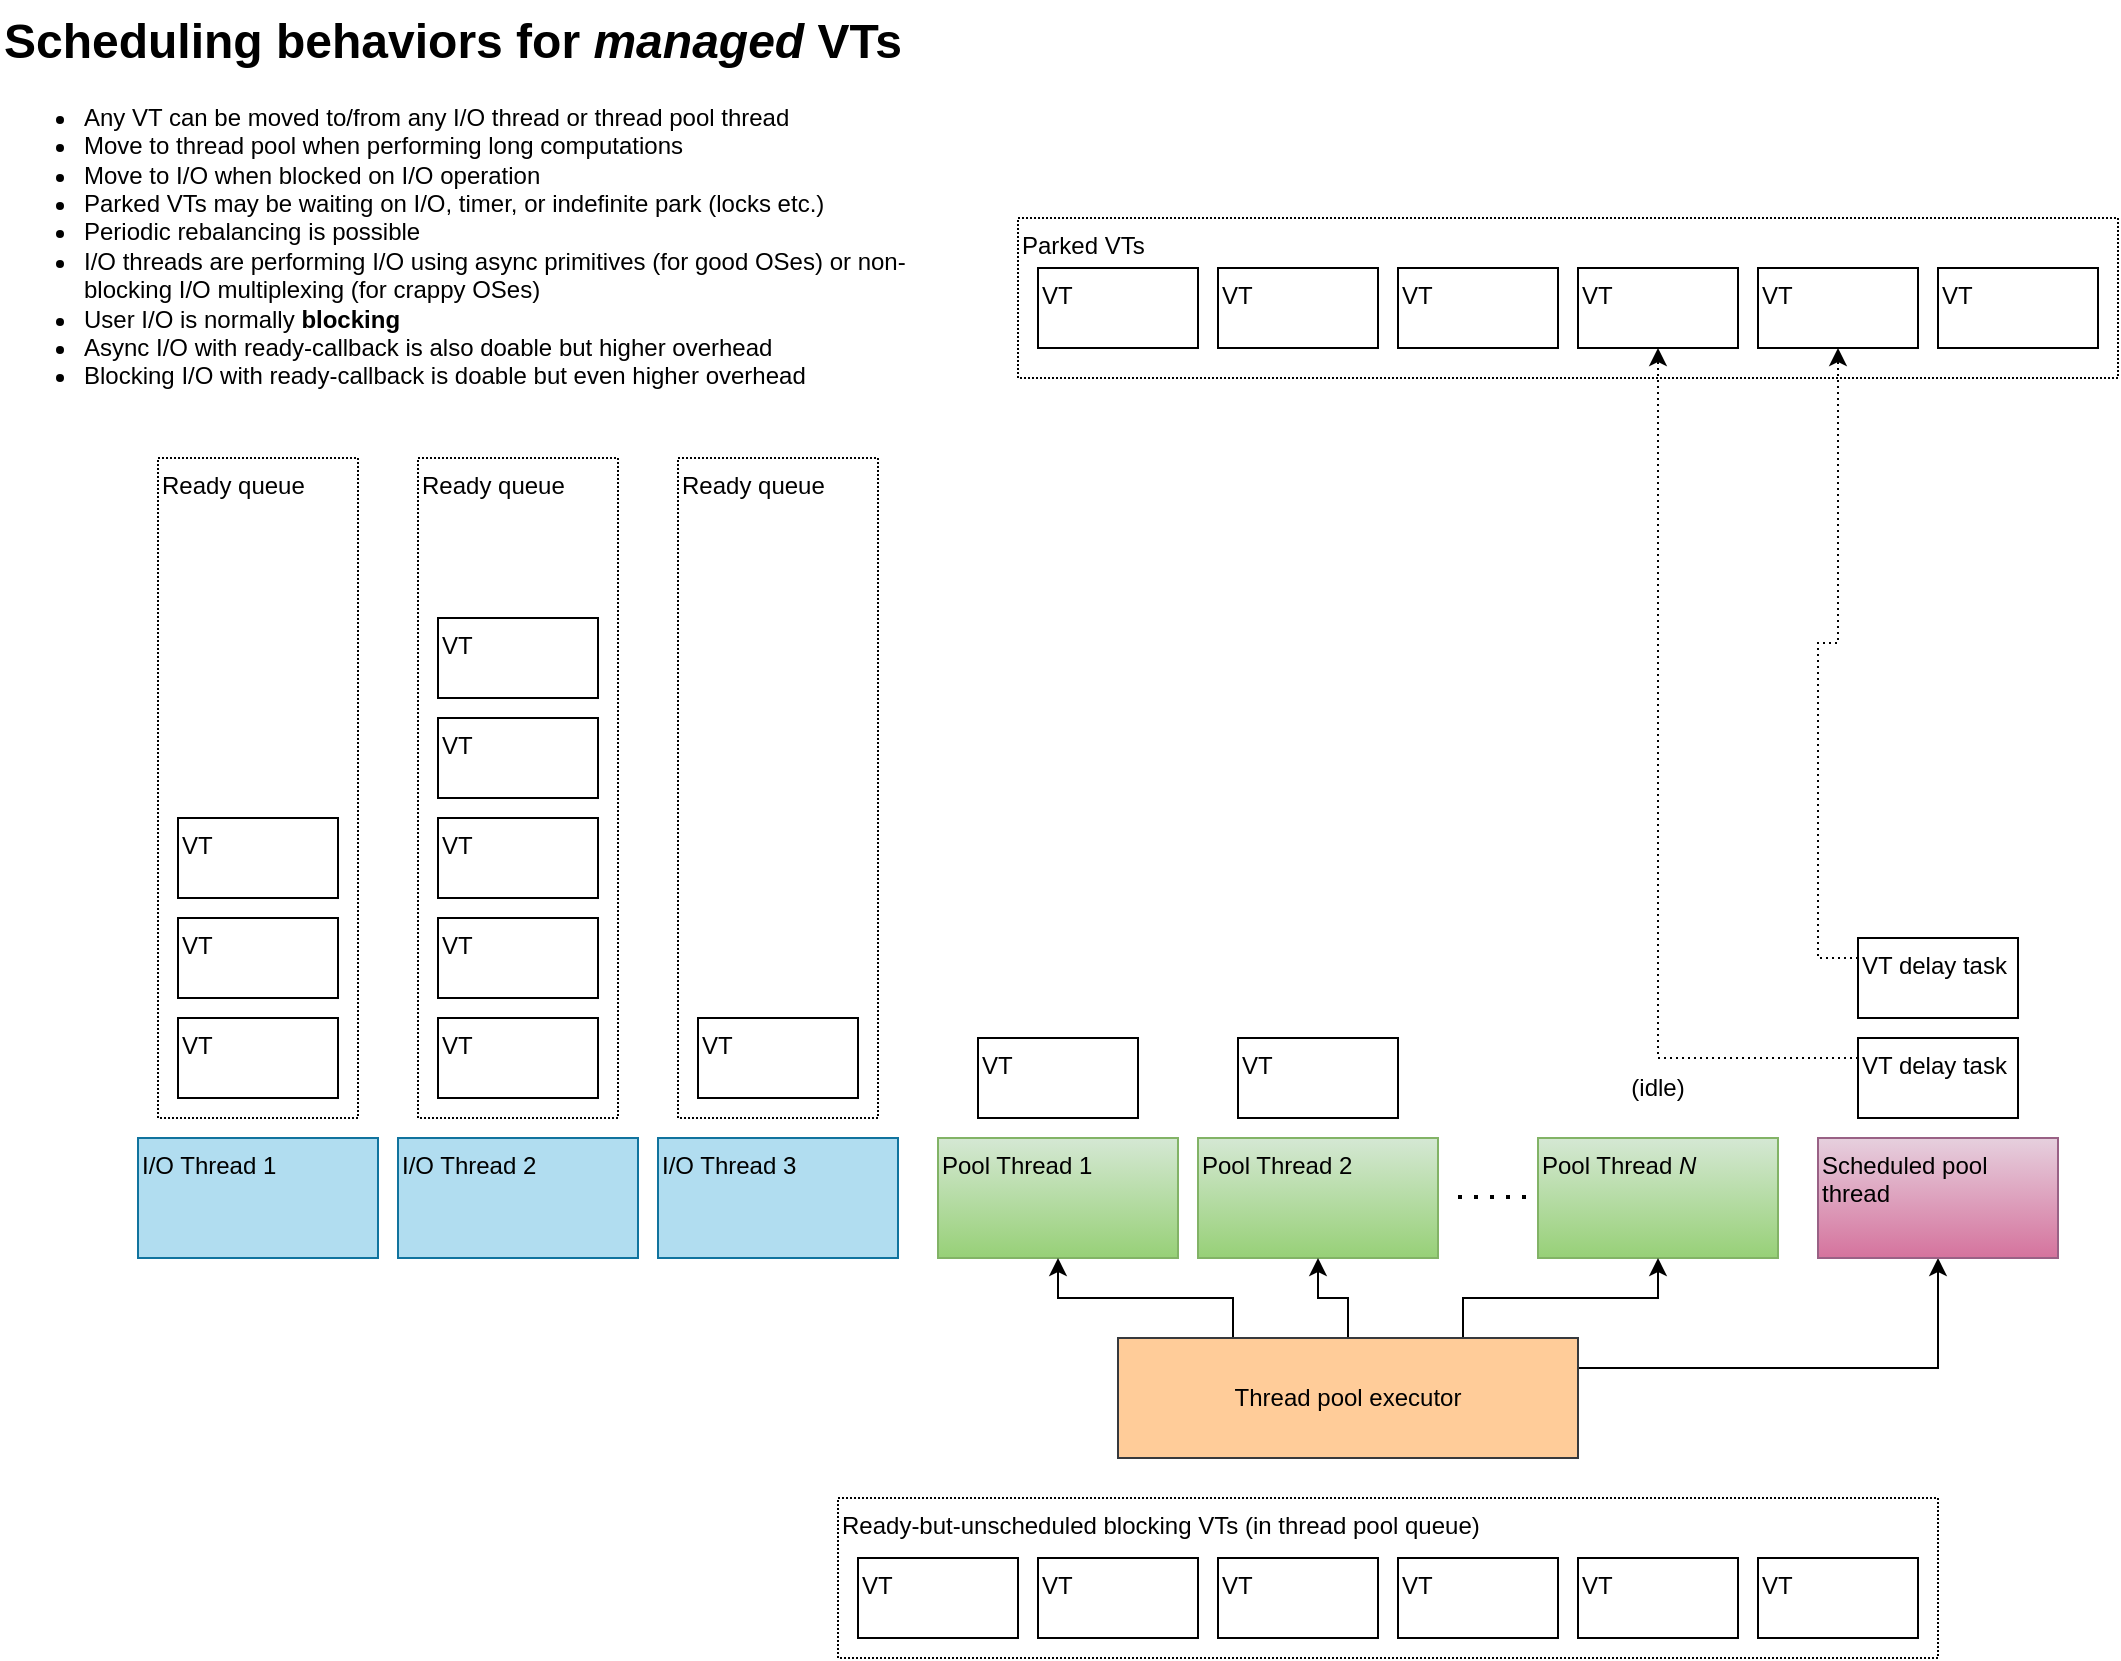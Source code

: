 <mxfile version="24.8.9">
  <diagram name="Page-1" id="0tlzPtYyGlVCA5kzO2vZ">
    <mxGraphModel dx="1380" dy="872" grid="1" gridSize="10" guides="1" tooltips="1" connect="1" arrows="1" fold="1" page="1" pageScale="1" pageWidth="1100" pageHeight="850" math="0" shadow="0">
      <root>
        <mxCell id="0" />
        <mxCell id="1" parent="0" />
        <mxCell id="18TU8dsRocirDvy_gIQX-46" value="Ready queue" style="rounded=0;whiteSpace=wrap;html=1;fillColor=none;align=left;verticalAlign=top;dashed=1;dashPattern=1 1;" vertex="1" parent="1">
          <mxGeometry x="350" y="240" width="100" height="330" as="geometry" />
        </mxCell>
        <mxCell id="18TU8dsRocirDvy_gIQX-43" value="Ready queue" style="rounded=0;whiteSpace=wrap;html=1;fillColor=none;align=left;verticalAlign=top;dashed=1;dashPattern=1 1;" vertex="1" parent="1">
          <mxGeometry x="90" y="240" width="100" height="330" as="geometry" />
        </mxCell>
        <mxCell id="18TU8dsRocirDvy_gIQX-44" value="Ready queue" style="rounded=0;whiteSpace=wrap;html=1;fillColor=none;align=left;verticalAlign=top;dashed=1;dashPattern=1 1;" vertex="1" parent="1">
          <mxGeometry x="220" y="240" width="100" height="330" as="geometry" />
        </mxCell>
        <mxCell id="18TU8dsRocirDvy_gIQX-34" value="Ready-but-unscheduled blocking VTs (in thread pool queue)" style="rounded=0;whiteSpace=wrap;html=1;fillColor=none;align=left;verticalAlign=top;dashed=1;dashPattern=1 1;" vertex="1" parent="1">
          <mxGeometry x="430" y="760" width="550" height="80" as="geometry" />
        </mxCell>
        <mxCell id="18TU8dsRocirDvy_gIQX-1" value="VT" style="rounded=0;whiteSpace=wrap;html=1;fillColor=none;align=left;verticalAlign=top;" vertex="1" parent="1">
          <mxGeometry x="100" y="420" width="80" height="40" as="geometry" />
        </mxCell>
        <mxCell id="18TU8dsRocirDvy_gIQX-2" value="VT" style="rounded=0;whiteSpace=wrap;html=1;fillColor=none;align=left;verticalAlign=top;" vertex="1" parent="1">
          <mxGeometry x="100" y="470" width="80" height="40" as="geometry" />
        </mxCell>
        <mxCell id="18TU8dsRocirDvy_gIQX-3" value="VT" style="rounded=0;whiteSpace=wrap;html=1;fillColor=none;align=left;verticalAlign=top;" vertex="1" parent="1">
          <mxGeometry x="100" y="520" width="80" height="40" as="geometry" />
        </mxCell>
        <mxCell id="18TU8dsRocirDvy_gIQX-4" value="I/O Thread 1" style="rounded=0;whiteSpace=wrap;html=1;align=left;verticalAlign=top;fillColor=#b1ddf0;strokeColor=#10739e;" vertex="1" parent="1">
          <mxGeometry x="80" y="580" width="120" height="60" as="geometry" />
        </mxCell>
        <mxCell id="18TU8dsRocirDvy_gIQX-5" value="I/O Thread 2" style="rounded=0;whiteSpace=wrap;html=1;align=left;verticalAlign=top;fillColor=#b1ddf0;strokeColor=#10739e;" vertex="1" parent="1">
          <mxGeometry x="210" y="580" width="120" height="60" as="geometry" />
        </mxCell>
        <mxCell id="18TU8dsRocirDvy_gIQX-6" value="I/O Thread 3" style="rounded=0;whiteSpace=wrap;html=1;align=left;verticalAlign=top;fillColor=#b1ddf0;strokeColor=#10739e;" vertex="1" parent="1">
          <mxGeometry x="340" y="580" width="120" height="60" as="geometry" />
        </mxCell>
        <mxCell id="18TU8dsRocirDvy_gIQX-7" value="Pool Thread 1" style="rounded=0;whiteSpace=wrap;html=1;fillColor=#d5e8d4;gradientColor=#97d077;strokeColor=#82b366;align=left;verticalAlign=top;" vertex="1" parent="1">
          <mxGeometry x="480" y="580" width="120" height="60" as="geometry" />
        </mxCell>
        <mxCell id="18TU8dsRocirDvy_gIQX-8" value="Pool Thread 2" style="rounded=0;whiteSpace=wrap;html=1;fillColor=#d5e8d4;gradientColor=#97d077;strokeColor=#82b366;align=left;verticalAlign=top;" vertex="1" parent="1">
          <mxGeometry x="610" y="580" width="120" height="60" as="geometry" />
        </mxCell>
        <mxCell id="18TU8dsRocirDvy_gIQX-9" value="Pool Thread &lt;i&gt;N&lt;/i&gt;" style="rounded=0;whiteSpace=wrap;html=1;fillColor=#d5e8d4;gradientColor=#97d077;strokeColor=#82b366;align=left;verticalAlign=top;" vertex="1" parent="1">
          <mxGeometry x="780" y="580" width="120" height="60" as="geometry" />
        </mxCell>
        <mxCell id="18TU8dsRocirDvy_gIQX-10" value="" style="endArrow=none;dashed=1;html=1;dashPattern=1 3;strokeWidth=2;rounded=0;" edge="1" parent="1">
          <mxGeometry width="50" height="50" relative="1" as="geometry">
            <mxPoint x="740" y="609.5" as="sourcePoint" />
            <mxPoint x="780" y="609.5" as="targetPoint" />
          </mxGeometry>
        </mxCell>
        <mxCell id="18TU8dsRocirDvy_gIQX-13" value="VT" style="rounded=0;whiteSpace=wrap;html=1;fillColor=none;align=left;verticalAlign=top;" vertex="1" parent="1">
          <mxGeometry x="230" y="520" width="80" height="40" as="geometry" />
        </mxCell>
        <mxCell id="18TU8dsRocirDvy_gIQX-14" value="VT" style="rounded=0;whiteSpace=wrap;html=1;fillColor=none;align=left;verticalAlign=top;" vertex="1" parent="1">
          <mxGeometry x="230" y="470" width="80" height="40" as="geometry" />
        </mxCell>
        <mxCell id="18TU8dsRocirDvy_gIQX-15" value="VT" style="rounded=0;whiteSpace=wrap;html=1;fillColor=none;align=left;verticalAlign=top;" vertex="1" parent="1">
          <mxGeometry x="230" y="420" width="80" height="40" as="geometry" />
        </mxCell>
        <mxCell id="18TU8dsRocirDvy_gIQX-16" value="VT" style="rounded=0;whiteSpace=wrap;html=1;fillColor=none;align=left;verticalAlign=top;" vertex="1" parent="1">
          <mxGeometry x="230" y="370" width="80" height="40" as="geometry" />
        </mxCell>
        <mxCell id="18TU8dsRocirDvy_gIQX-17" value="VT" style="rounded=0;whiteSpace=wrap;html=1;fillColor=none;align=left;verticalAlign=top;" vertex="1" parent="1">
          <mxGeometry x="230" y="320" width="80" height="40" as="geometry" />
        </mxCell>
        <mxCell id="18TU8dsRocirDvy_gIQX-18" value="VT" style="rounded=0;whiteSpace=wrap;html=1;fillColor=none;align=left;verticalAlign=top;" vertex="1" parent="1">
          <mxGeometry x="500" y="530" width="80" height="40" as="geometry" />
        </mxCell>
        <mxCell id="18TU8dsRocirDvy_gIQX-20" value="VT" style="rounded=0;whiteSpace=wrap;html=1;fillColor=none;align=left;verticalAlign=top;" vertex="1" parent="1">
          <mxGeometry x="630" y="530" width="80" height="40" as="geometry" />
        </mxCell>
        <mxCell id="18TU8dsRocirDvy_gIQX-21" value="(idle)" style="text;html=1;align=center;verticalAlign=middle;whiteSpace=wrap;rounded=0;" vertex="1" parent="1">
          <mxGeometry x="810" y="540" width="60" height="30" as="geometry" />
        </mxCell>
        <mxCell id="18TU8dsRocirDvy_gIQX-23" style="edgeStyle=orthogonalEdgeStyle;rounded=0;orthogonalLoop=1;jettySize=auto;html=1;exitX=0.25;exitY=0;exitDx=0;exitDy=0;entryX=0.5;entryY=1;entryDx=0;entryDy=0;" edge="1" parent="1" source="18TU8dsRocirDvy_gIQX-22" target="18TU8dsRocirDvy_gIQX-7">
          <mxGeometry relative="1" as="geometry" />
        </mxCell>
        <mxCell id="18TU8dsRocirDvy_gIQX-24" style="edgeStyle=orthogonalEdgeStyle;rounded=0;orthogonalLoop=1;jettySize=auto;html=1;exitX=0.5;exitY=0;exitDx=0;exitDy=0;entryX=0.5;entryY=1;entryDx=0;entryDy=0;" edge="1" parent="1" source="18TU8dsRocirDvy_gIQX-22" target="18TU8dsRocirDvy_gIQX-8">
          <mxGeometry relative="1" as="geometry" />
        </mxCell>
        <mxCell id="18TU8dsRocirDvy_gIQX-25" style="edgeStyle=orthogonalEdgeStyle;rounded=0;orthogonalLoop=1;jettySize=auto;html=1;exitX=0.75;exitY=0;exitDx=0;exitDy=0;entryX=0.5;entryY=1;entryDx=0;entryDy=0;" edge="1" parent="1" source="18TU8dsRocirDvy_gIQX-22" target="18TU8dsRocirDvy_gIQX-9">
          <mxGeometry relative="1" as="geometry" />
        </mxCell>
        <mxCell id="18TU8dsRocirDvy_gIQX-49" style="edgeStyle=orthogonalEdgeStyle;rounded=0;orthogonalLoop=1;jettySize=auto;html=1;exitX=1;exitY=0.25;exitDx=0;exitDy=0;entryX=0.5;entryY=1;entryDx=0;entryDy=0;" edge="1" parent="1" source="18TU8dsRocirDvy_gIQX-22" target="18TU8dsRocirDvy_gIQX-48">
          <mxGeometry relative="1" as="geometry" />
        </mxCell>
        <mxCell id="18TU8dsRocirDvy_gIQX-22" value="Thread pool executor" style="rounded=0;whiteSpace=wrap;html=1;fillColor=#ffcc99;strokeColor=#36393d;" vertex="1" parent="1">
          <mxGeometry x="570" y="680" width="230" height="60" as="geometry" />
        </mxCell>
        <mxCell id="18TU8dsRocirDvy_gIQX-26" value="VT" style="rounded=0;whiteSpace=wrap;html=1;fillColor=none;align=left;verticalAlign=top;" vertex="1" parent="1">
          <mxGeometry x="530" y="145" width="80" height="40" as="geometry" />
        </mxCell>
        <mxCell id="18TU8dsRocirDvy_gIQX-27" value="Parked VTs" style="rounded=0;whiteSpace=wrap;html=1;fillColor=none;align=left;verticalAlign=top;dashed=1;dashPattern=1 1;" vertex="1" parent="1">
          <mxGeometry x="520" y="120" width="550" height="80" as="geometry" />
        </mxCell>
        <mxCell id="18TU8dsRocirDvy_gIQX-28" value="VT" style="rounded=0;whiteSpace=wrap;html=1;fillColor=none;align=left;verticalAlign=top;" vertex="1" parent="1">
          <mxGeometry x="620" y="145" width="80" height="40" as="geometry" />
        </mxCell>
        <mxCell id="18TU8dsRocirDvy_gIQX-29" value="VT" style="rounded=0;whiteSpace=wrap;html=1;fillColor=none;align=left;verticalAlign=top;" vertex="1" parent="1">
          <mxGeometry x="710" y="145" width="80" height="40" as="geometry" />
        </mxCell>
        <mxCell id="18TU8dsRocirDvy_gIQX-30" value="VT" style="rounded=0;whiteSpace=wrap;html=1;fillColor=none;align=left;verticalAlign=top;" vertex="1" parent="1">
          <mxGeometry x="800" y="145" width="80" height="40" as="geometry" />
        </mxCell>
        <mxCell id="18TU8dsRocirDvy_gIQX-31" value="VT" style="rounded=0;whiteSpace=wrap;html=1;fillColor=none;align=left;verticalAlign=top;" vertex="1" parent="1">
          <mxGeometry x="890" y="145" width="80" height="40" as="geometry" />
        </mxCell>
        <mxCell id="18TU8dsRocirDvy_gIQX-32" value="VT" style="rounded=0;whiteSpace=wrap;html=1;fillColor=none;align=left;verticalAlign=top;" vertex="1" parent="1">
          <mxGeometry x="980" y="145" width="80" height="40" as="geometry" />
        </mxCell>
        <mxCell id="18TU8dsRocirDvy_gIQX-33" value="VT" style="rounded=0;whiteSpace=wrap;html=1;fillColor=none;align=left;verticalAlign=top;" vertex="1" parent="1">
          <mxGeometry x="440" y="790" width="80" height="40" as="geometry" />
        </mxCell>
        <mxCell id="18TU8dsRocirDvy_gIQX-36" value="VT" style="rounded=0;whiteSpace=wrap;html=1;fillColor=none;align=left;verticalAlign=top;" vertex="1" parent="1">
          <mxGeometry x="530" y="790" width="80" height="40" as="geometry" />
        </mxCell>
        <mxCell id="18TU8dsRocirDvy_gIQX-37" value="VT" style="rounded=0;whiteSpace=wrap;html=1;fillColor=none;align=left;verticalAlign=top;" vertex="1" parent="1">
          <mxGeometry x="620" y="790" width="80" height="40" as="geometry" />
        </mxCell>
        <mxCell id="18TU8dsRocirDvy_gIQX-39" value="VT" style="rounded=0;whiteSpace=wrap;html=1;fillColor=none;align=left;verticalAlign=top;" vertex="1" parent="1">
          <mxGeometry x="710" y="790" width="80" height="40" as="geometry" />
        </mxCell>
        <mxCell id="18TU8dsRocirDvy_gIQX-40" value="VT" style="rounded=0;whiteSpace=wrap;html=1;fillColor=none;align=left;verticalAlign=top;" vertex="1" parent="1">
          <mxGeometry x="800" y="790" width="80" height="40" as="geometry" />
        </mxCell>
        <mxCell id="18TU8dsRocirDvy_gIQX-41" value="VT" style="rounded=0;whiteSpace=wrap;html=1;fillColor=none;align=left;verticalAlign=top;" vertex="1" parent="1">
          <mxGeometry x="890" y="790" width="80" height="40" as="geometry" />
        </mxCell>
        <mxCell id="18TU8dsRocirDvy_gIQX-47" value="&lt;h1 style=&quot;margin-top: 0px;&quot;&gt;Scheduling behaviors for &lt;i&gt;managed&lt;/i&gt;&amp;nbsp;VTs&lt;/h1&gt;&lt;div&gt;&lt;ul&gt;&lt;li&gt;Any VT can be moved to/from any I/O thread or thread pool thread&lt;/li&gt;&lt;li&gt;Move to thread pool when performing long computations&lt;/li&gt;&lt;li&gt;Move to I/O when blocked on I/O operation&lt;/li&gt;&lt;li&gt;Parked VTs may be waiting on I/O, timer, or indefinite park (locks etc.)&lt;/li&gt;&lt;li&gt;Periodic rebalancing is possible&lt;/li&gt;&lt;li&gt;I/O threads are performing I/O using async primitives (for good OSes) or non-blocking I/O multiplexing (for crappy OSes)&lt;/li&gt;&lt;li&gt;User I/O is normally &lt;b&gt;blocking&lt;/b&gt;&lt;/li&gt;&lt;li&gt;Async I/O with ready-callback is also doable but higher overhead&lt;/li&gt;&lt;li&gt;Blocking I/O with ready-callback is doable but even higher overhead&lt;/li&gt;&lt;/ul&gt;&lt;/div&gt;" style="text;html=1;whiteSpace=wrap;overflow=hidden;rounded=0;" vertex="1" parent="1">
          <mxGeometry x="11" y="11" width="490" height="210" as="geometry" />
        </mxCell>
        <mxCell id="18TU8dsRocirDvy_gIQX-48" value="Scheduled pool thread" style="rounded=0;whiteSpace=wrap;html=1;fillColor=#e6d0de;gradientColor=#d5739d;strokeColor=#996185;align=left;verticalAlign=top;" vertex="1" parent="1">
          <mxGeometry x="920" y="580" width="120" height="60" as="geometry" />
        </mxCell>
        <mxCell id="18TU8dsRocirDvy_gIQX-51" style="edgeStyle=orthogonalEdgeStyle;rounded=0;orthogonalLoop=1;jettySize=auto;html=1;exitX=0;exitY=0.25;exitDx=0;exitDy=0;entryX=0.5;entryY=1;entryDx=0;entryDy=0;dashed=1;dashPattern=1 2;" edge="1" parent="1" source="18TU8dsRocirDvy_gIQX-50" target="18TU8dsRocirDvy_gIQX-30">
          <mxGeometry relative="1" as="geometry" />
        </mxCell>
        <mxCell id="18TU8dsRocirDvy_gIQX-50" value="VT delay task" style="rounded=0;whiteSpace=wrap;html=1;fillColor=none;align=left;verticalAlign=top;" vertex="1" parent="1">
          <mxGeometry x="940" y="530" width="80" height="40" as="geometry" />
        </mxCell>
        <mxCell id="18TU8dsRocirDvy_gIQX-53" style="edgeStyle=orthogonalEdgeStyle;rounded=0;orthogonalLoop=1;jettySize=auto;html=1;exitX=0;exitY=0.25;exitDx=0;exitDy=0;entryX=0.5;entryY=1;entryDx=0;entryDy=0;dashed=1;dashPattern=1 2;" edge="1" parent="1" source="18TU8dsRocirDvy_gIQX-52" target="18TU8dsRocirDvy_gIQX-31">
          <mxGeometry relative="1" as="geometry" />
        </mxCell>
        <mxCell id="18TU8dsRocirDvy_gIQX-52" value="VT delay task" style="rounded=0;whiteSpace=wrap;html=1;fillColor=none;align=left;verticalAlign=top;" vertex="1" parent="1">
          <mxGeometry x="940" y="480" width="80" height="40" as="geometry" />
        </mxCell>
        <mxCell id="18TU8dsRocirDvy_gIQX-54" value="VT" style="rounded=0;whiteSpace=wrap;html=1;fillColor=none;align=left;verticalAlign=top;" vertex="1" parent="1">
          <mxGeometry x="360" y="520" width="80" height="40" as="geometry" />
        </mxCell>
      </root>
    </mxGraphModel>
  </diagram>
</mxfile>
